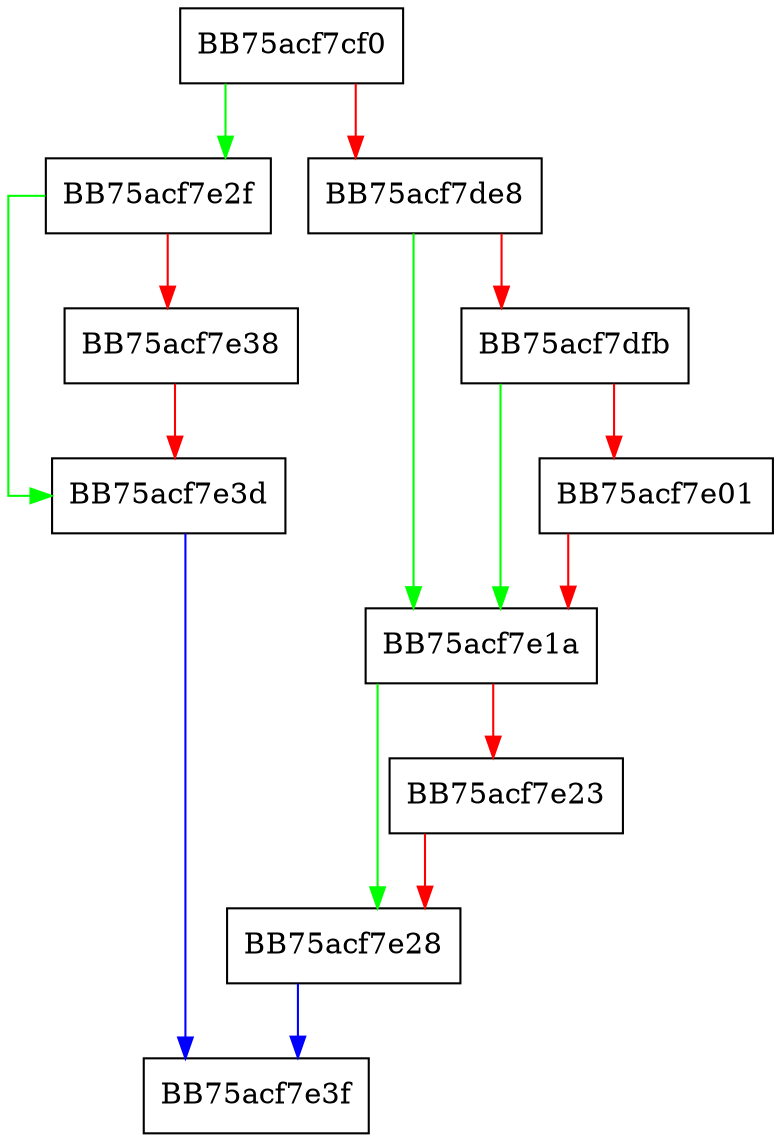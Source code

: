 digraph ScanUefiStreamData {
  node [shape="box"];
  graph [splines=ortho];
  BB75acf7cf0 -> BB75acf7e2f [color="green"];
  BB75acf7cf0 -> BB75acf7de8 [color="red"];
  BB75acf7de8 -> BB75acf7e1a [color="green"];
  BB75acf7de8 -> BB75acf7dfb [color="red"];
  BB75acf7dfb -> BB75acf7e1a [color="green"];
  BB75acf7dfb -> BB75acf7e01 [color="red"];
  BB75acf7e01 -> BB75acf7e1a [color="red"];
  BB75acf7e1a -> BB75acf7e28 [color="green"];
  BB75acf7e1a -> BB75acf7e23 [color="red"];
  BB75acf7e23 -> BB75acf7e28 [color="red"];
  BB75acf7e28 -> BB75acf7e3f [color="blue"];
  BB75acf7e2f -> BB75acf7e3d [color="green"];
  BB75acf7e2f -> BB75acf7e38 [color="red"];
  BB75acf7e38 -> BB75acf7e3d [color="red"];
  BB75acf7e3d -> BB75acf7e3f [color="blue"];
}